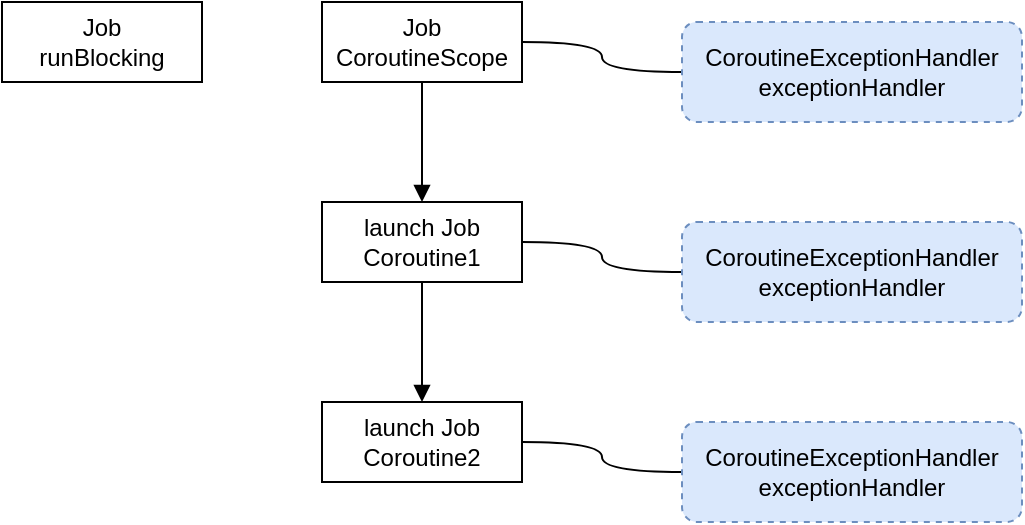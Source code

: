 <mxfile version="26.1.1">
  <diagram name="Page-1" id="d-CJclMxC2RRjFJRh-sm">
    <mxGraphModel dx="1114" dy="878" grid="1" gridSize="10" guides="1" tooltips="1" connect="1" arrows="1" fold="1" page="1" pageScale="1" pageWidth="827" pageHeight="1169" math="0" shadow="0">
      <root>
        <mxCell id="0" />
        <mxCell id="1" parent="0" />
        <mxCell id="x6aq50YO2quWte2WLcAP-16" style="edgeStyle=orthogonalEdgeStyle;rounded=0;orthogonalLoop=1;jettySize=auto;html=1;entryX=0.5;entryY=0;entryDx=0;entryDy=0;endArrow=block;endFill=1;" edge="1" parent="1" source="x6aq50YO2quWte2WLcAP-2" target="x6aq50YO2quWte2WLcAP-14">
          <mxGeometry relative="1" as="geometry" />
        </mxCell>
        <mxCell id="x6aq50YO2quWte2WLcAP-21" style="edgeStyle=orthogonalEdgeStyle;rounded=0;orthogonalLoop=1;jettySize=auto;html=1;entryX=0;entryY=0.5;entryDx=0;entryDy=0;curved=1;endArrow=none;startFill=0;" edge="1" parent="1" source="x6aq50YO2quWte2WLcAP-2" target="x6aq50YO2quWte2WLcAP-18">
          <mxGeometry relative="1" as="geometry" />
        </mxCell>
        <mxCell id="x6aq50YO2quWte2WLcAP-2" value="Job&lt;div&gt;CoroutineScope&lt;/div&gt;" style="rounded=0;whiteSpace=wrap;html=1;" vertex="1" parent="1">
          <mxGeometry x="280" y="120" width="100" height="40" as="geometry" />
        </mxCell>
        <mxCell id="x6aq50YO2quWte2WLcAP-4" value="Job&lt;div&gt;runBlocking&lt;/div&gt;" style="rounded=0;whiteSpace=wrap;html=1;" vertex="1" parent="1">
          <mxGeometry x="120" y="120" width="100" height="40" as="geometry" />
        </mxCell>
        <mxCell id="x6aq50YO2quWte2WLcAP-17" style="edgeStyle=orthogonalEdgeStyle;rounded=0;orthogonalLoop=1;jettySize=auto;html=1;entryX=0.5;entryY=0;entryDx=0;entryDy=0;endArrow=block;endFill=1;" edge="1" parent="1" source="x6aq50YO2quWte2WLcAP-14" target="x6aq50YO2quWte2WLcAP-15">
          <mxGeometry relative="1" as="geometry" />
        </mxCell>
        <mxCell id="x6aq50YO2quWte2WLcAP-22" style="edgeStyle=orthogonalEdgeStyle;rounded=0;orthogonalLoop=1;jettySize=auto;html=1;curved=1;endArrow=none;startFill=0;" edge="1" parent="1" source="x6aq50YO2quWte2WLcAP-14" target="x6aq50YO2quWte2WLcAP-19">
          <mxGeometry relative="1" as="geometry" />
        </mxCell>
        <mxCell id="x6aq50YO2quWte2WLcAP-14" value="launch Job&lt;div&gt;Coroutine1&lt;/div&gt;" style="rounded=0;whiteSpace=wrap;html=1;" vertex="1" parent="1">
          <mxGeometry x="280" y="220" width="100" height="40" as="geometry" />
        </mxCell>
        <mxCell id="x6aq50YO2quWte2WLcAP-23" style="edgeStyle=orthogonalEdgeStyle;rounded=0;orthogonalLoop=1;jettySize=auto;html=1;entryX=0;entryY=0.5;entryDx=0;entryDy=0;curved=1;endArrow=none;startFill=0;" edge="1" parent="1" source="x6aq50YO2quWte2WLcAP-15" target="x6aq50YO2quWte2WLcAP-20">
          <mxGeometry relative="1" as="geometry" />
        </mxCell>
        <mxCell id="x6aq50YO2quWte2WLcAP-15" value="launch Job&lt;div&gt;Coroutine2&lt;/div&gt;" style="rounded=0;whiteSpace=wrap;html=1;" vertex="1" parent="1">
          <mxGeometry x="280" y="320" width="100" height="40" as="geometry" />
        </mxCell>
        <mxCell id="x6aq50YO2quWte2WLcAP-18" value="CoroutineExceptionHandler&lt;div&gt;exceptionHandler&lt;/div&gt;" style="rounded=1;whiteSpace=wrap;html=1;dashed=1;fillColor=#dae8fc;strokeColor=#6c8ebf;" vertex="1" parent="1">
          <mxGeometry x="460" y="130" width="170" height="50" as="geometry" />
        </mxCell>
        <mxCell id="x6aq50YO2quWte2WLcAP-19" value="CoroutineExceptionHandler&lt;div&gt;exceptionHandler&lt;/div&gt;" style="rounded=1;whiteSpace=wrap;html=1;dashed=1;fillColor=#dae8fc;strokeColor=#6c8ebf;" vertex="1" parent="1">
          <mxGeometry x="460" y="230" width="170" height="50" as="geometry" />
        </mxCell>
        <mxCell id="x6aq50YO2quWte2WLcAP-20" value="CoroutineExceptionHandler&lt;div&gt;exceptionHandler&lt;/div&gt;" style="rounded=1;whiteSpace=wrap;html=1;dashed=1;fillColor=#dae8fc;strokeColor=#6c8ebf;" vertex="1" parent="1">
          <mxGeometry x="460" y="330" width="170" height="50" as="geometry" />
        </mxCell>
      </root>
    </mxGraphModel>
  </diagram>
</mxfile>
